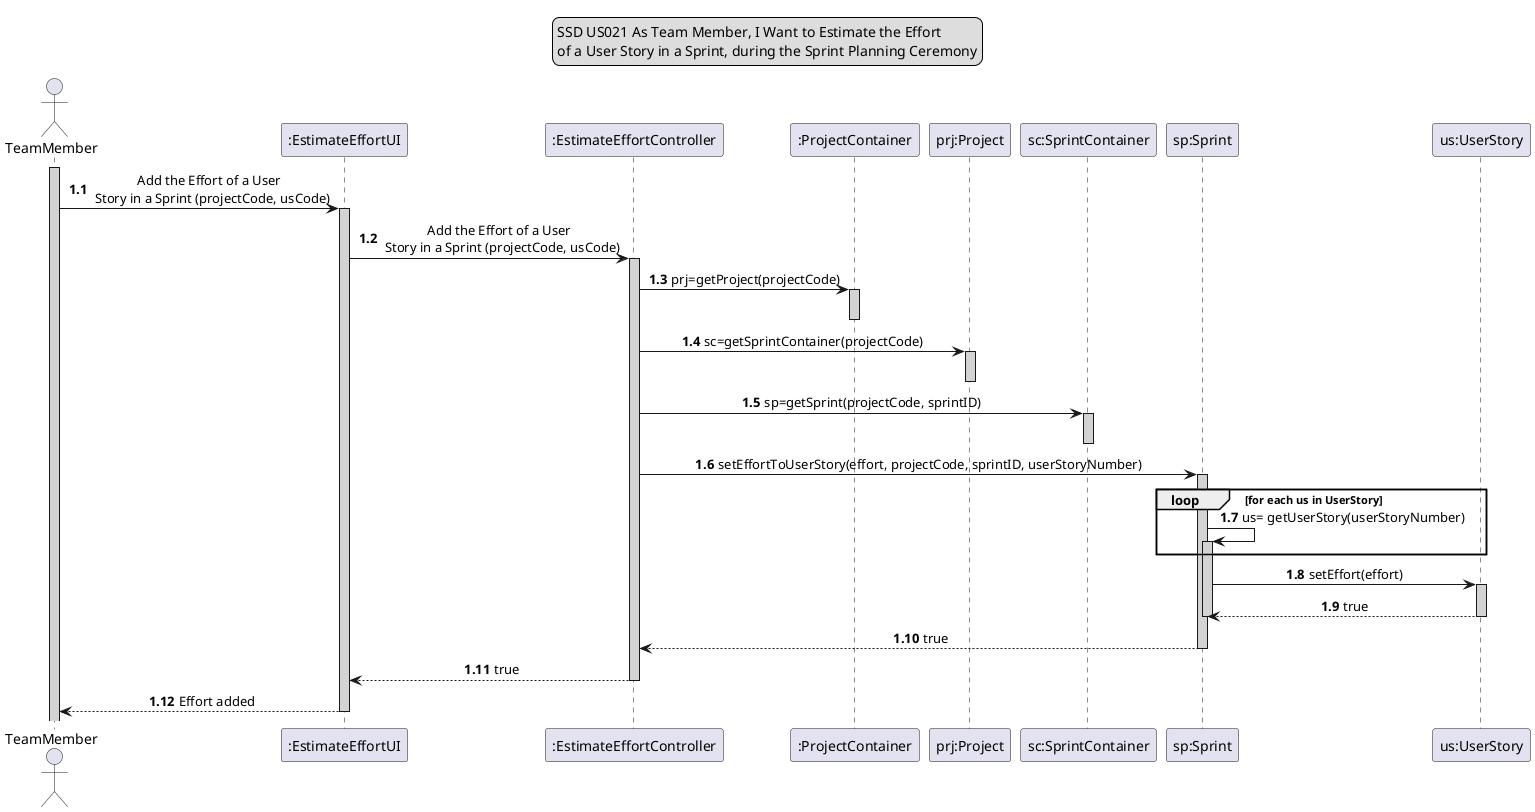 @startuml

legend top
SSD US021 As Team Member, I Want to Estimate the Effort
of a User Story in a Sprint, during the Sprint Planning Ceremony
end legend

skinparam sequenceMessageAlign center

actor "TeamMember"
participant ":EstimateEffortUI"
participant ":EstimateEffortController"
participant ":ProjectContainer"
participant "prj:Project"
participant "sc:SprintContainer"
participant "sp:Sprint"

autonumber 1.1
autoactivate on

activate "TeamMember"  #lightgrey
"TeamMember" -> ":EstimateEffortUI" #lightgrey: Add the Effort of a User \n Story in a Sprint (projectCode, usCode)
":EstimateEffortUI" -> ":EstimateEffortController" #lightgrey: Add the Effort of a User \n Story in a Sprint (projectCode, usCode)
":EstimateEffortController" -> ":ProjectContainer" #lightgrey: prj=getProject(projectCode)
deactivate

":EstimateEffortController" -> "prj:Project" #lightgrey: sc=getSprintContainer(projectCode)
deactivate
":EstimateEffortController" -> "sc:SprintContainer" #lightgrey: sp=getSprint(projectCode, sprintID)
deactivate
":EstimateEffortController" -> "sp:Sprint" #lightgrey: setEffortToUserStory(effort, projectCode, sprintID, userStoryNumber)

loop for each us in UserStory
"sp:Sprint" -> "sp:Sprint" #lightgrey: us= getUserStory(userStoryNumber)
end loop

"sp:Sprint" -> "us:UserStory" #lightgrey: setEffort(effort)

"us:UserStory" --> "sp:Sprint" #lightgrey: true
deactivate

"sp:Sprint" --> ":EstimateEffortController" #lightgrey: true
":EstimateEffortController" --> ":EstimateEffortUI" #lightgrey: true
":EstimateEffortUI" --> "TeamMember" #lightgrey: Effort added

@enduml